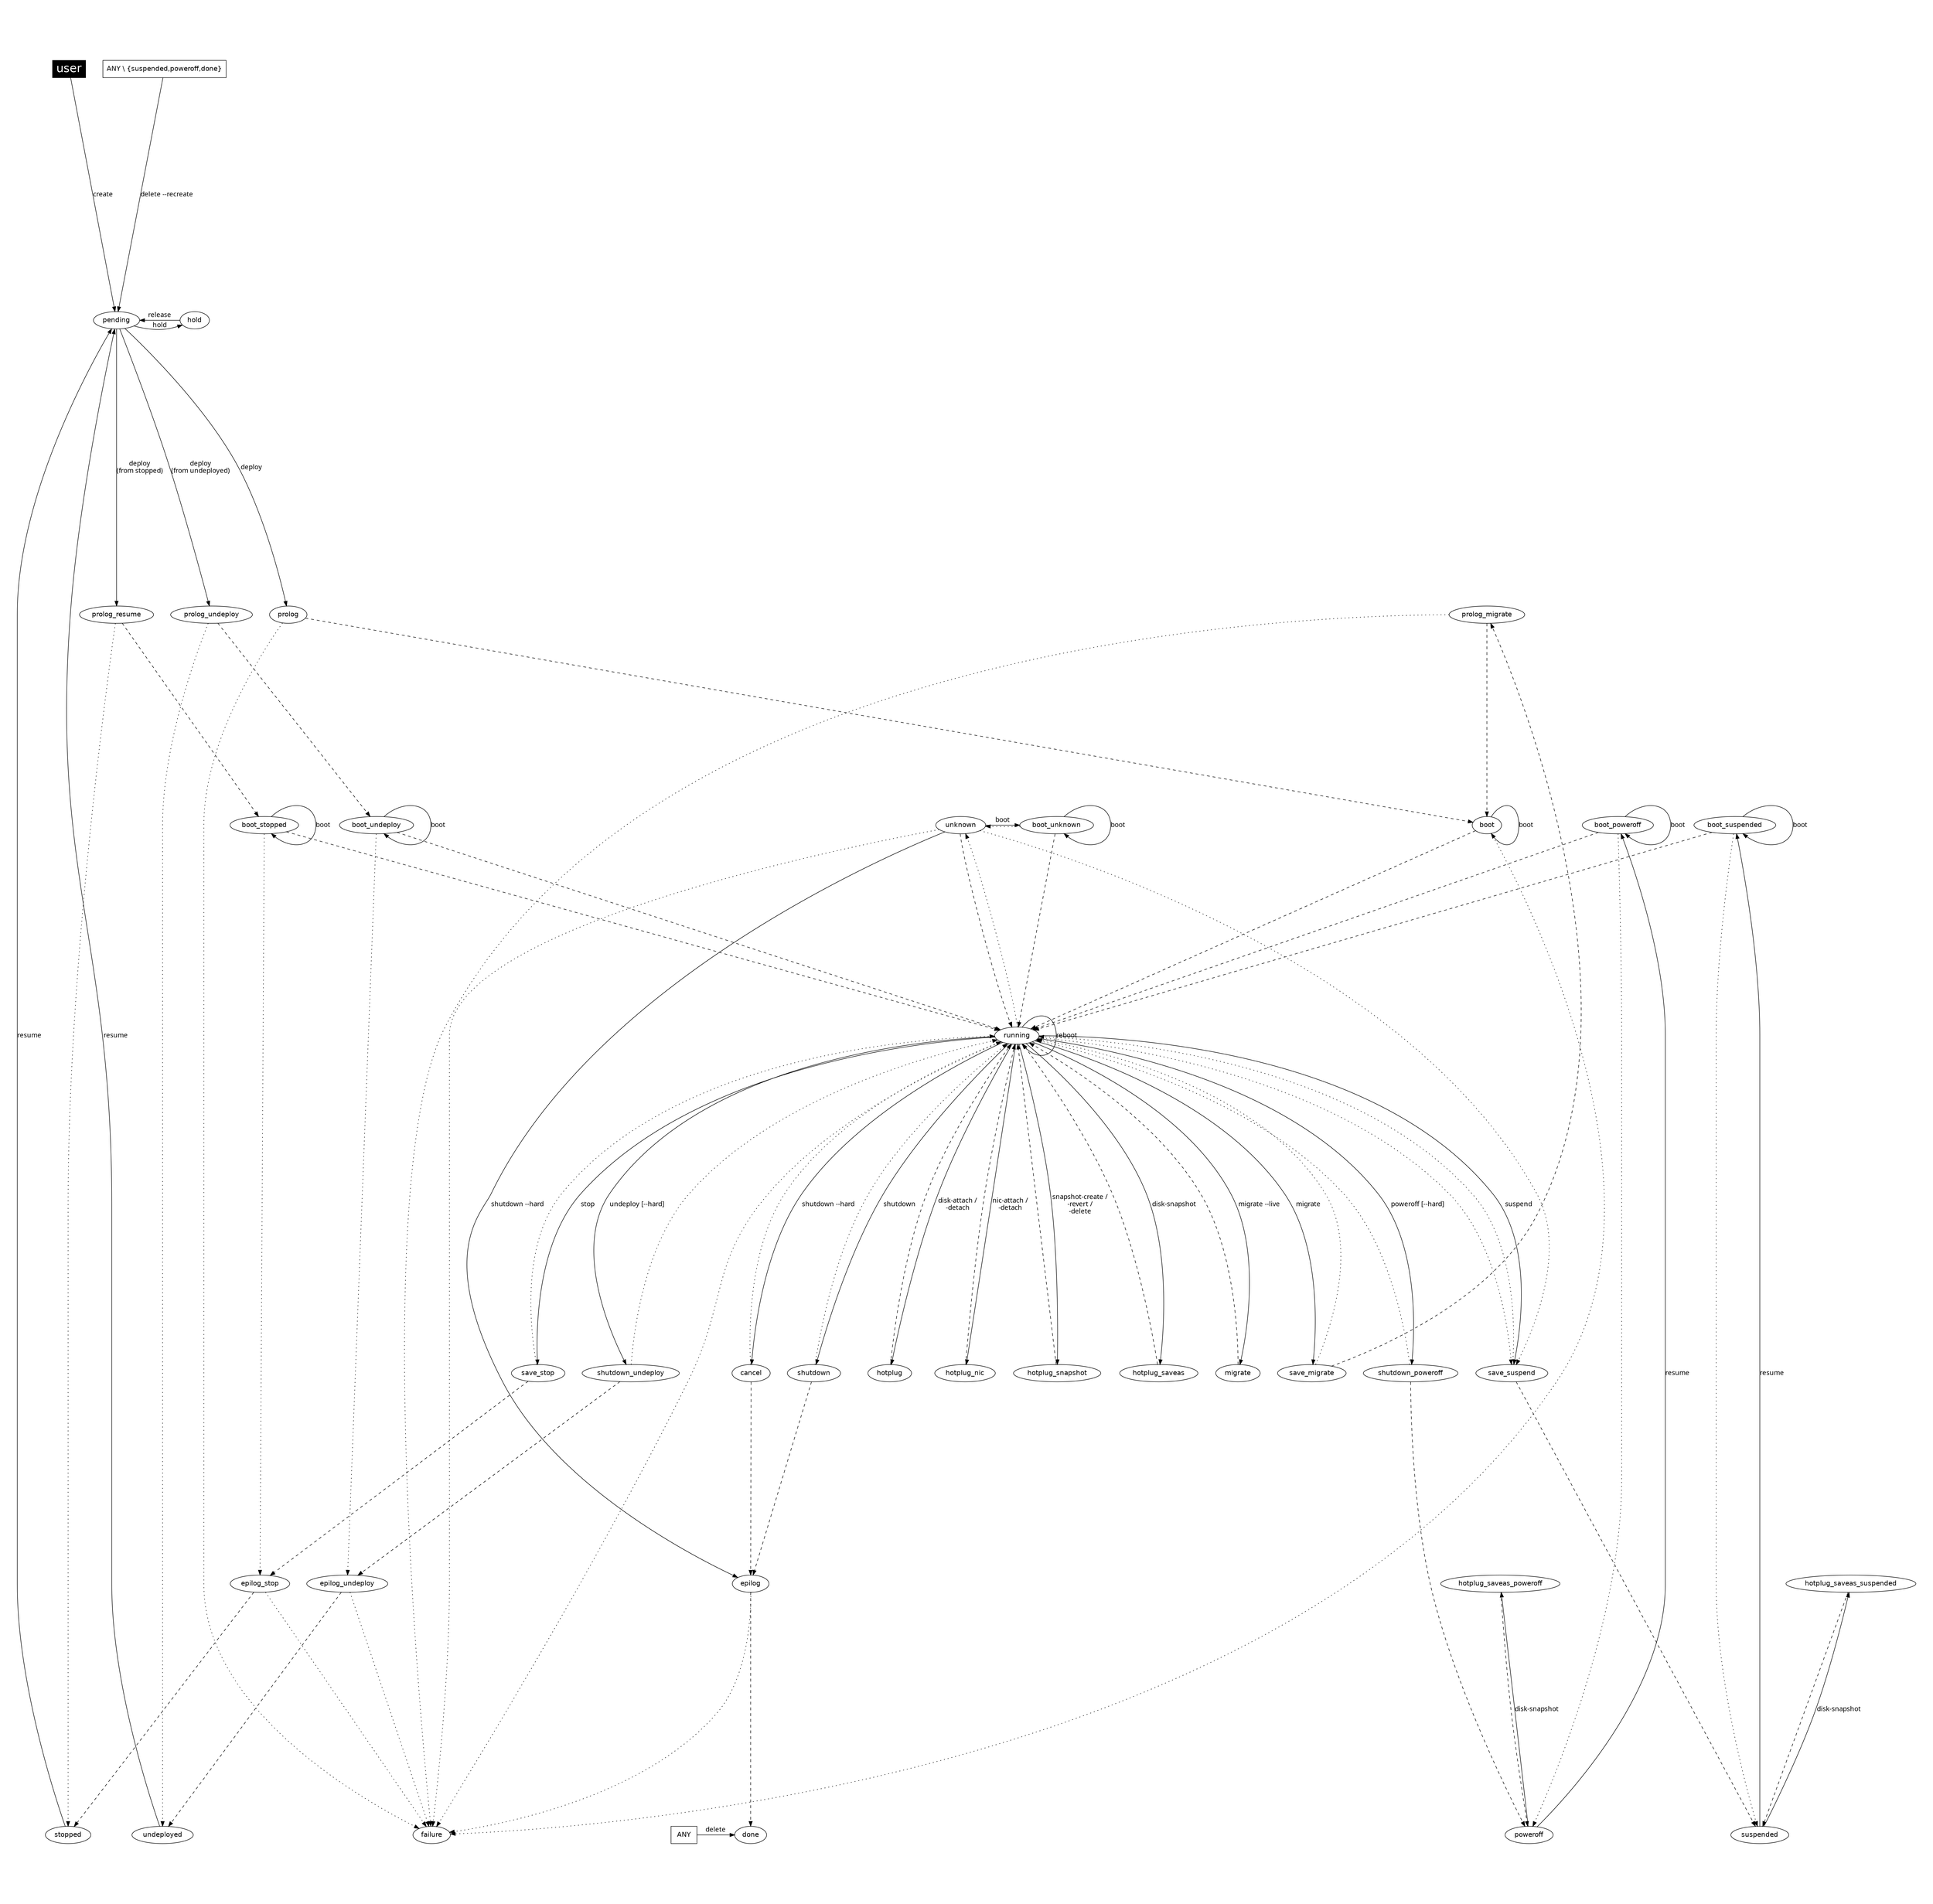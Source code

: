 

digraph OpenNebula {
    graph [
        nodesep=0.5,
        ratio=1,
        pad=0.5,
    ];

    node [fontname="Helvetica"];
    edge [fontname="Menlo"];

    user [
        fillcolor="black",
        style="filled", shape="box",
        fontcolor="white", fontsize= "24.0"];

    ANY [ shape="box" ];
    "ANY \\ {suspended,poweroff,done}" [ shape="box" ];

    subgraph { rank = min; user}
    subgraph { rank = same; boot; boot_stopped; boot_undeploy; boot_suspended; boot_unknown; boot_poweroff; unknown; color="white"}
    subgraph { rank = same; pending; hold; color="white"}
    subgraph { rank = same; prolog; prolog_resume; prolog_migrate; color="white" }
//    subgraph { rank = same; prolog; prolog_resume; prolog_migrate; save_migrate; color="white" }

    subgraph { rank = max; suspended; done; failure;
    stopped; undeployed; poweroff; ANY; color="white" }

#   create
    user -> pending [label="create"];

#   deploy
    pending     -> prolog_resume [label="deploy\n(from stopped)"];
    prolog_resume -> boot_stopped [style="dashed"];

    pending         -> prolog_undeploy [label="deploy\n(from undeployed)"];
    prolog_undeploy -> boot_undeploy [style="dashed"];

    pending     -> prolog [label="deploy"];
    prolog      -> boot [style="dashed"];
    boot        -> running [style="dashed"];

#   shutdown
    running     -> shutdown [label="shutdown"];
    shutdown    -> epilog [style="dashed"];
    epilog      -> done [style="dashed"];

    shutdown    -> running [style="dotted"];

#   shutdown --hard
    running     -> cancel [label="shutdown --hard"];
    cancel      -> epilog [style="dashed"];
    cancel      -> running [style="dotted"];
    unknown     -> epilog [label="shutdown --hard"];

#   poweroff
    running             -> shutdown_poweroff [label="poweroff [--hard]"];
    shutdown_poweroff   -> poweroff [style="dashed"];

    shutdown_poweroff   -> running [style="dotted"];

#   livemigrate
    running     -> migrate [label="migrate --live"];
    migrate     -> running [style="dashed"];

#   migrate
    running         -> save_migrate [label="migrate"];
    save_migrate    -> prolog_migrate [style="dashed"];
    save_migrate    -> running [style="dotted"];
    prolog_migrate  -> boot [style="dashed"];

#   hold
    pending     -> hold [label="hold"];

#   release
    hold        -> pending [label="release"];

#   stop
    running     -> save_stop [label="stop"];
    save_stop   -> epilog_stop [style="dashed"];
    save_stop   -> running [style="dotted"];
    epilog_stop -> stopped [style="dashed"];

#   undeploy
    running             -> shutdown_undeploy [label="undeploy [--hard]"];
    shutdown_undeploy   -> epilog_undeploy [style="dashed"];
    shutdown_undeploy   -> running [style="dotted"];
    epilog_undeploy     -> undeployed [style="dashed"];

#   suspend
    running         -> save_suspend [label="suspend"];
    save_suspend    -> suspended [style="dashed"];
    save_suspend    -> running [style="dotted"];

#   resume
    stopped         -> pending [label="resume"];
    boot_stopped    -> running [style="dashed"];

    undeployed      -> pending [label="resume"];
    boot_undeploy   -> running [style="dashed"];

    suspended       -> boot_suspended [label="resume"];
    boot_suspended  -> running [style="dashed"];

    poweroff        -> boot_poweroff [label="resume"];
    boot_poweroff   -> running [style="dashed"];

#   delete
    ANY         -> done [label="delete"];

#   resubmit
    "ANY \\ {suspended,poweroff,done}" -> pending [label="delete --recreate"];

#   boot
    boot            -> boot [label="boot"];
    boot_suspended  -> boot_suspended [label="boot"];
    boot_stopped    -> boot_stopped [label="boot"];
    boot_poweroff   -> boot_poweroff [label="boot"];
    boot_undeploy   -> boot_undeploy [label="boot"];

    unknown         -> boot_unknown [label="boot"];
    boot_unknown    -> boot_unknown [label="boot"];
    boot_unknown    -> running [style="dashed"];

#   reboot
    running     -> running [label="reboot"];

#   disk-attach
    running     -> hotplug [label="disk-attach /\n-detach"]
    hotplug     -> running [style="dashed"];

#   nic-attach
    running     -> hotplug_nic [label="nic-attach /\n-detach"]
    hotplug_nic -> running [style="dashed"];

#   snapshot
    running             -> hotplug_snapshot [label="snapshot-create /\n-revert /\n-delete"]
    hotplug_snapshot    -> running [style="dashed"];

#   disk-snapshot
    running         -> hotplug_saveas [label="disk-snapshot"]
    hotplug_saveas  -> running [style="dashed"];

    poweroff                -> hotplug_saveas_poweroff [label="disk-snapshot"]
    hotplug_saveas_poweroff -> poweroff [style="dashed"];

    suspended                -> hotplug_saveas_suspended [label="disk-snapshot"]
    hotplug_saveas_suspended -> suspended [style="dashed"];

#   failures and misc.
    epilog_stop     -> failure [style="dotted"];
    epilog          -> failure [style="dotted"];
    epilog_undeploy -> failure [style="dotted"];

    prolog          -> failure [style="dotted"];
    prolog_migrate  -> failure [style="dotted"];
    prolog_resume   -> stopped [style="dotted"];
    prolog_undeploy -> undeployed [style="dotted"];

    boot            -> failure [style="dotted"];
    boot_poweroff   -> poweroff [style="dotted"];
    boot_unknown    -> unknown [style="dotted"];
    boot_suspended  -> suspended [style="dotted"];
    boot_stopped    -> epilog_stop [style="dotted"];
    boot_undeploy   -> epilog_undeploy [style="dotted"];

    running -> failure [style="dotted"];
    unknown -> failure [style="dotted"];

    running -> save_suspend [style="dotted"];
    unknown -> save_suspend [style="dotted"];

    running -> unknown [style="dotted"];
    unknown -> running [style="dashed"];
}
